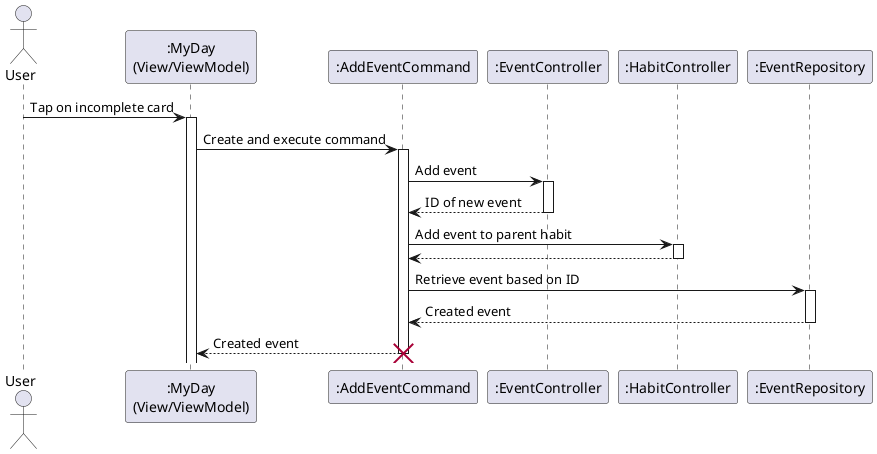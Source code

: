 @startuml

actor User

participant ":MyDay\n(View/ViewModel)" as MyDay

participant ":AddEventCommand" as AddEventCommand

participant ":EventController" as EventController
participant ":HabitController" as HabitController
participant ":EventRepository" as EventRepository

User -> MyDay : Tap on incomplete card
activate MyDay

MyDay -> AddEventCommand : Create and execute command
activate AddEventCommand

AddEventCommand -> EventController : Add event
activate EventController

EventController -[dashed]-> AddEventCommand : ID of new event
deactivate EventController

AddEventCommand -> HabitController : Add event to parent habit
activate HabitController

HabitController -[dashed]-> AddEventCommand
deactivate HabitController

AddEventCommand -> EventRepository : Retrieve event based on ID
activate EventRepository

EventRepository -[dashed]-> AddEventCommand : Created event
deactivate EventRepository

AddEventCommand -[dashed]-> MyDay : Created event
destroy AddEventCommand

@enduml